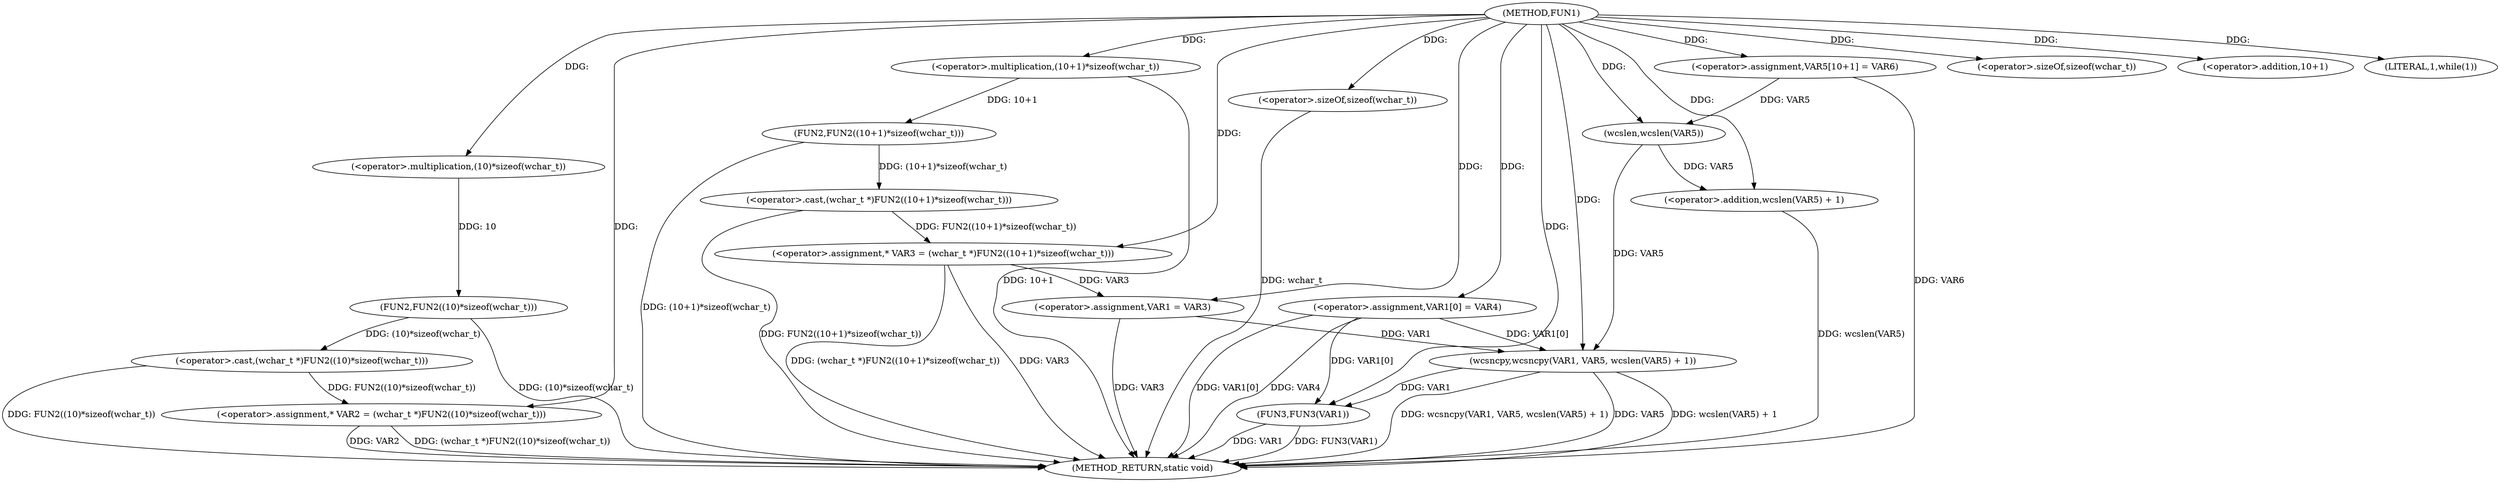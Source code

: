 digraph FUN1 {  
"1000100" [label = "(METHOD,FUN1)" ]
"1000151" [label = "(METHOD_RETURN,static void)" ]
"1000104" [label = "(<operator>.assignment,* VAR2 = (wchar_t *)FUN2((10)*sizeof(wchar_t)))" ]
"1000106" [label = "(<operator>.cast,(wchar_t *)FUN2((10)*sizeof(wchar_t)))" ]
"1000108" [label = "(FUN2,FUN2((10)*sizeof(wchar_t)))" ]
"1000109" [label = "(<operator>.multiplication,(10)*sizeof(wchar_t))" ]
"1000111" [label = "(<operator>.sizeOf,sizeof(wchar_t))" ]
"1000114" [label = "(<operator>.assignment,* VAR3 = (wchar_t *)FUN2((10+1)*sizeof(wchar_t)))" ]
"1000116" [label = "(<operator>.cast,(wchar_t *)FUN2((10+1)*sizeof(wchar_t)))" ]
"1000118" [label = "(FUN2,FUN2((10+1)*sizeof(wchar_t)))" ]
"1000119" [label = "(<operator>.multiplication,(10+1)*sizeof(wchar_t))" ]
"1000120" [label = "(<operator>.addition,10+1)" ]
"1000123" [label = "(<operator>.sizeOf,sizeof(wchar_t))" ]
"1000126" [label = "(LITERAL,1,while(1))" ]
"1000128" [label = "(<operator>.assignment,VAR1 = VAR3)" ]
"1000131" [label = "(<operator>.assignment,VAR1[0] = VAR4)" ]
"1000139" [label = "(<operator>.assignment,VAR5[10+1] = VAR6)" ]
"1000142" [label = "(wcsncpy,wcsncpy(VAR1, VAR5, wcslen(VAR5) + 1))" ]
"1000145" [label = "(<operator>.addition,wcslen(VAR5) + 1)" ]
"1000146" [label = "(wcslen,wcslen(VAR5))" ]
"1000149" [label = "(FUN3,FUN3(VAR1))" ]
  "1000128" -> "1000151"  [ label = "DDG: VAR3"] 
  "1000142" -> "1000151"  [ label = "DDG: wcsncpy(VAR1, VAR5, wcslen(VAR5) + 1)"] 
  "1000106" -> "1000151"  [ label = "DDG: FUN2((10)*sizeof(wchar_t))"] 
  "1000104" -> "1000151"  [ label = "DDG: VAR2"] 
  "1000142" -> "1000151"  [ label = "DDG: VAR5"] 
  "1000114" -> "1000151"  [ label = "DDG: VAR3"] 
  "1000149" -> "1000151"  [ label = "DDG: FUN3(VAR1)"] 
  "1000116" -> "1000151"  [ label = "DDG: FUN2((10+1)*sizeof(wchar_t))"] 
  "1000142" -> "1000151"  [ label = "DDG: wcslen(VAR5) + 1"] 
  "1000149" -> "1000151"  [ label = "DDG: VAR1"] 
  "1000118" -> "1000151"  [ label = "DDG: (10+1)*sizeof(wchar_t)"] 
  "1000145" -> "1000151"  [ label = "DDG: wcslen(VAR5)"] 
  "1000114" -> "1000151"  [ label = "DDG: (wchar_t *)FUN2((10+1)*sizeof(wchar_t))"] 
  "1000131" -> "1000151"  [ label = "DDG: VAR1[0]"] 
  "1000139" -> "1000151"  [ label = "DDG: VAR6"] 
  "1000131" -> "1000151"  [ label = "DDG: VAR4"] 
  "1000119" -> "1000151"  [ label = "DDG: 10+1"] 
  "1000104" -> "1000151"  [ label = "DDG: (wchar_t *)FUN2((10)*sizeof(wchar_t))"] 
  "1000108" -> "1000151"  [ label = "DDG: (10)*sizeof(wchar_t)"] 
  "1000123" -> "1000151"  [ label = "DDG: wchar_t"] 
  "1000106" -> "1000104"  [ label = "DDG: FUN2((10)*sizeof(wchar_t))"] 
  "1000100" -> "1000104"  [ label = "DDG: "] 
  "1000108" -> "1000106"  [ label = "DDG: (10)*sizeof(wchar_t)"] 
  "1000109" -> "1000108"  [ label = "DDG: 10"] 
  "1000100" -> "1000109"  [ label = "DDG: "] 
  "1000100" -> "1000111"  [ label = "DDG: "] 
  "1000116" -> "1000114"  [ label = "DDG: FUN2((10+1)*sizeof(wchar_t))"] 
  "1000100" -> "1000114"  [ label = "DDG: "] 
  "1000118" -> "1000116"  [ label = "DDG: (10+1)*sizeof(wchar_t)"] 
  "1000119" -> "1000118"  [ label = "DDG: 10+1"] 
  "1000100" -> "1000119"  [ label = "DDG: "] 
  "1000100" -> "1000120"  [ label = "DDG: "] 
  "1000100" -> "1000123"  [ label = "DDG: "] 
  "1000100" -> "1000126"  [ label = "DDG: "] 
  "1000114" -> "1000128"  [ label = "DDG: VAR3"] 
  "1000100" -> "1000128"  [ label = "DDG: "] 
  "1000100" -> "1000131"  [ label = "DDG: "] 
  "1000100" -> "1000139"  [ label = "DDG: "] 
  "1000131" -> "1000142"  [ label = "DDG: VAR1[0]"] 
  "1000128" -> "1000142"  [ label = "DDG: VAR1"] 
  "1000100" -> "1000142"  [ label = "DDG: "] 
  "1000146" -> "1000142"  [ label = "DDG: VAR5"] 
  "1000146" -> "1000145"  [ label = "DDG: VAR5"] 
  "1000139" -> "1000146"  [ label = "DDG: VAR5"] 
  "1000100" -> "1000146"  [ label = "DDG: "] 
  "1000100" -> "1000145"  [ label = "DDG: "] 
  "1000131" -> "1000149"  [ label = "DDG: VAR1[0]"] 
  "1000142" -> "1000149"  [ label = "DDG: VAR1"] 
  "1000100" -> "1000149"  [ label = "DDG: "] 
}
